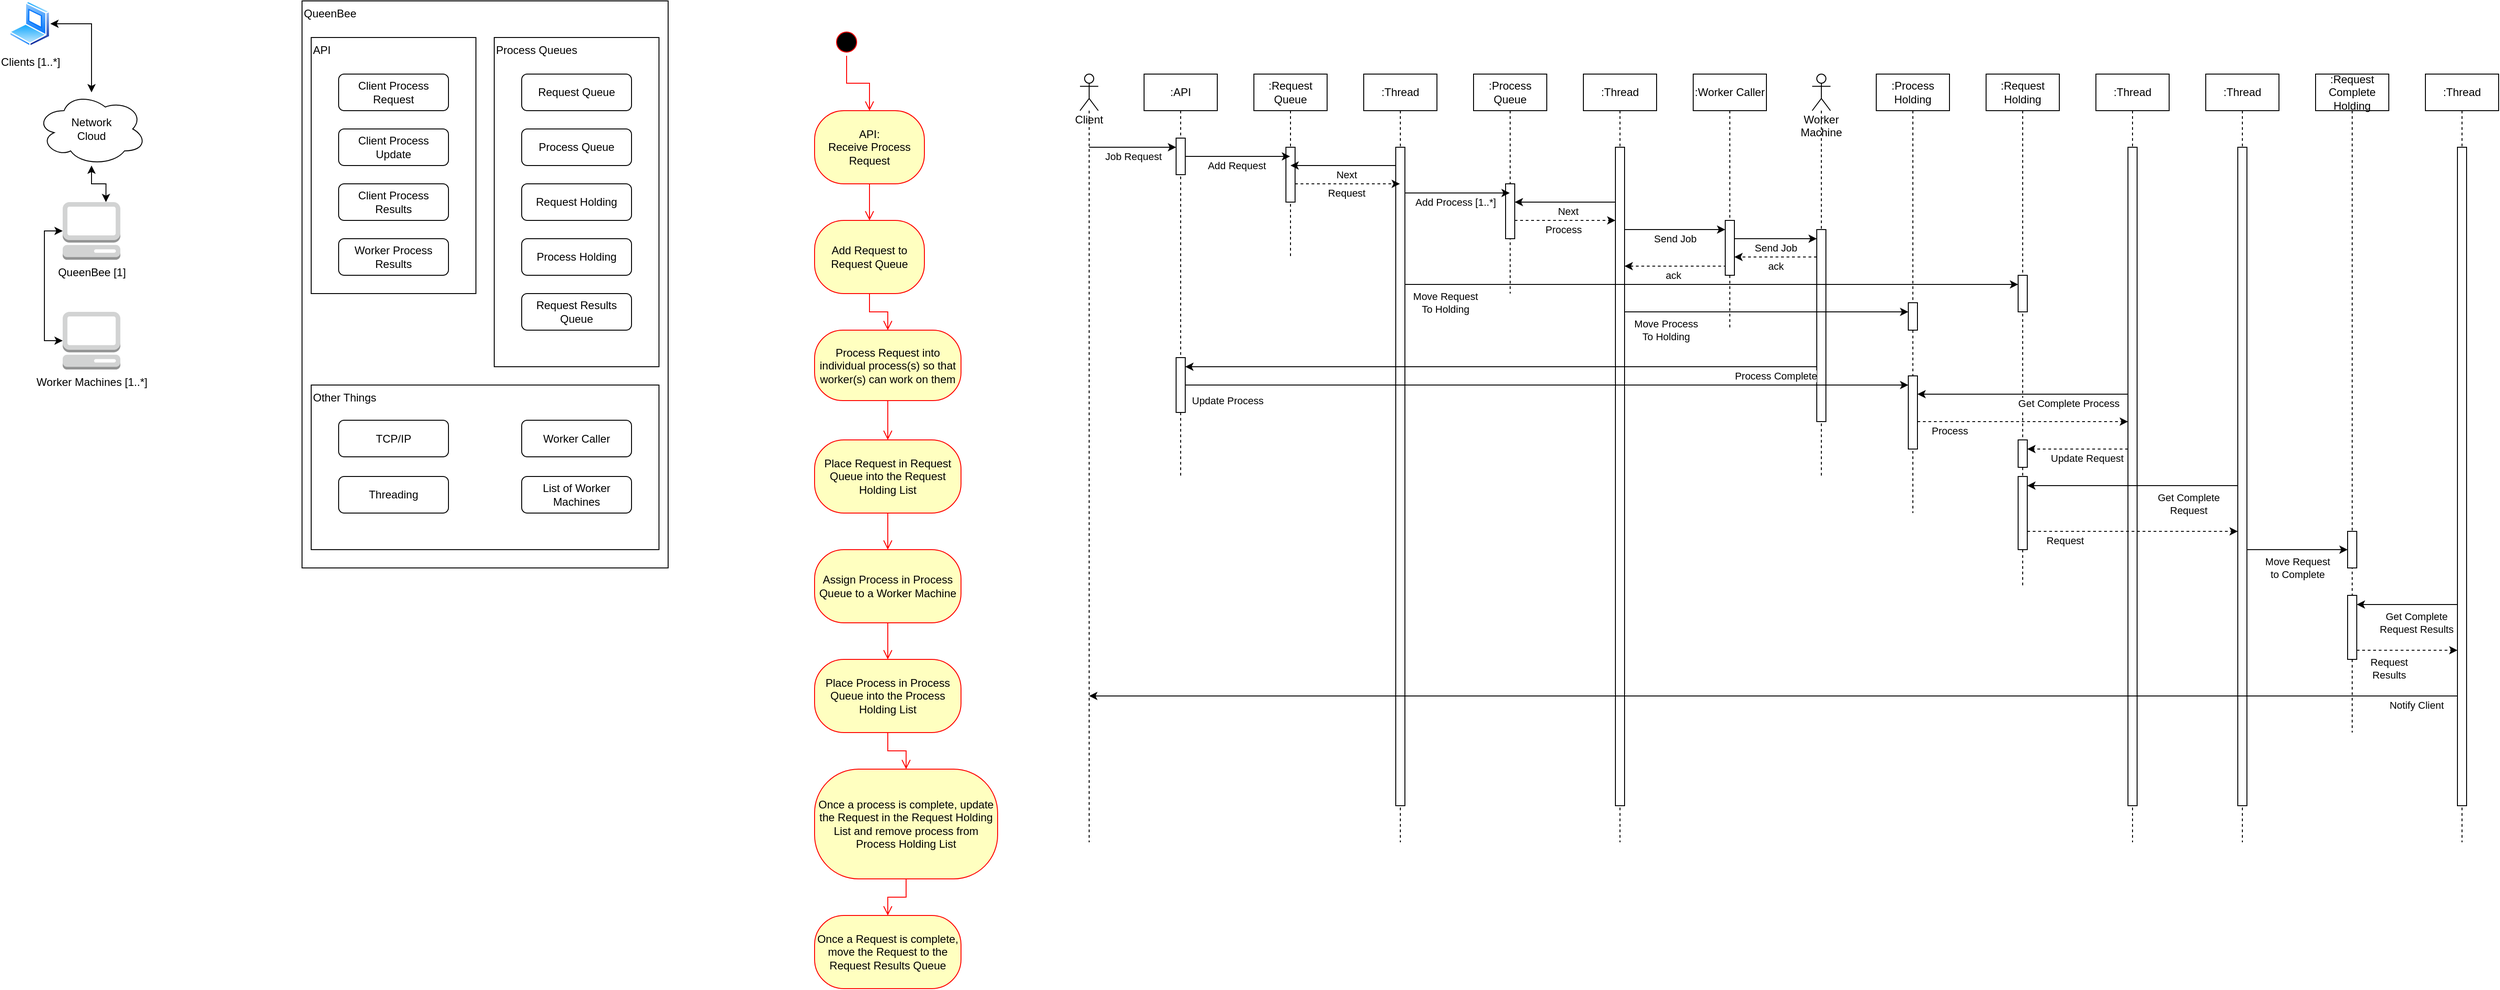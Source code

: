 <mxfile version="16.6.6" type="github">
  <diagram id="_3J4f98MG1BeLY5i7yz8" name="Page-1">
    <mxGraphModel dx="1422" dy="786" grid="1" gridSize="10" guides="1" tooltips="1" connect="1" arrows="1" fold="1" page="1" pageScale="1" pageWidth="850" pageHeight="1100" math="0" shadow="0">
      <root>
        <mxCell id="0" />
        <mxCell id="1" parent="0" />
        <mxCell id="YzzAQYbLmQMsQMHN12tz-1" value="Network&lt;br&gt;Cloud" style="ellipse;shape=cloud;whiteSpace=wrap;html=1;" vertex="1" parent="1">
          <mxGeometry x="70" y="140" width="120" height="80" as="geometry" />
        </mxCell>
        <mxCell id="YzzAQYbLmQMsQMHN12tz-4" style="edgeStyle=orthogonalEdgeStyle;rounded=0;orthogonalLoop=1;jettySize=auto;html=1;exitX=0;exitY=0.5;exitDx=0;exitDy=0;exitPerimeter=0;entryX=0;entryY=0.5;entryDx=0;entryDy=0;entryPerimeter=0;startArrow=classic;startFill=1;" edge="1" parent="1" source="YzzAQYbLmQMsQMHN12tz-2" target="YzzAQYbLmQMsQMHN12tz-3">
          <mxGeometry relative="1" as="geometry" />
        </mxCell>
        <mxCell id="YzzAQYbLmQMsQMHN12tz-2" value="Worker Machines [1..*]" style="outlineConnect=0;dashed=0;verticalLabelPosition=bottom;verticalAlign=top;align=center;html=1;shape=mxgraph.aws3.management_console;fillColor=#D2D3D3;gradientColor=none;" vertex="1" parent="1">
          <mxGeometry x="98.5" y="380" width="63" height="63" as="geometry" />
        </mxCell>
        <mxCell id="YzzAQYbLmQMsQMHN12tz-5" style="edgeStyle=orthogonalEdgeStyle;rounded=0;orthogonalLoop=1;jettySize=auto;html=1;exitX=0.75;exitY=0;exitDx=0;exitDy=0;exitPerimeter=0;startArrow=classic;startFill=1;" edge="1" parent="1" source="YzzAQYbLmQMsQMHN12tz-3" target="YzzAQYbLmQMsQMHN12tz-1">
          <mxGeometry relative="1" as="geometry" />
        </mxCell>
        <mxCell id="YzzAQYbLmQMsQMHN12tz-3" value="QueenBee [1]" style="outlineConnect=0;dashed=0;verticalLabelPosition=bottom;verticalAlign=top;align=center;html=1;shape=mxgraph.aws3.management_console;fillColor=#D2D3D3;gradientColor=none;" vertex="1" parent="1">
          <mxGeometry x="98.5" y="260" width="63" height="63" as="geometry" />
        </mxCell>
        <mxCell id="YzzAQYbLmQMsQMHN12tz-7" style="edgeStyle=orthogonalEdgeStyle;rounded=0;orthogonalLoop=1;jettySize=auto;html=1;exitX=1;exitY=0.5;exitDx=0;exitDy=0;startArrow=classic;startFill=1;" edge="1" parent="1" source="YzzAQYbLmQMsQMHN12tz-6" target="YzzAQYbLmQMsQMHN12tz-1">
          <mxGeometry relative="1" as="geometry" />
        </mxCell>
        <mxCell id="YzzAQYbLmQMsQMHN12tz-6" value="Clients [1..*]" style="aspect=fixed;perimeter=ellipsePerimeter;html=1;align=center;shadow=0;dashed=0;spacingTop=3;image;image=img/lib/active_directory/laptop_client.svg;" vertex="1" parent="1">
          <mxGeometry x="40" y="40" width="45" height="50" as="geometry" />
        </mxCell>
        <mxCell id="YzzAQYbLmQMsQMHN12tz-8" value="QueenBee" style="rounded=0;whiteSpace=wrap;html=1;align=left;verticalAlign=top;fillColor=none;" vertex="1" parent="1">
          <mxGeometry x="360" y="40" width="400" height="620" as="geometry" />
        </mxCell>
        <mxCell id="YzzAQYbLmQMsQMHN12tz-9" value="API" style="rounded=0;whiteSpace=wrap;html=1;align=left;verticalAlign=top;fillColor=none;" vertex="1" parent="1">
          <mxGeometry x="370" y="80" width="180" height="280" as="geometry" />
        </mxCell>
        <mxCell id="YzzAQYbLmQMsQMHN12tz-10" value="Client Process Request" style="rounded=1;whiteSpace=wrap;html=1;fillColor=none;" vertex="1" parent="1">
          <mxGeometry x="400" y="120" width="120" height="40" as="geometry" />
        </mxCell>
        <mxCell id="YzzAQYbLmQMsQMHN12tz-11" value="Client Process Update" style="rounded=1;whiteSpace=wrap;html=1;fillColor=none;" vertex="1" parent="1">
          <mxGeometry x="400" y="180" width="120" height="40" as="geometry" />
        </mxCell>
        <mxCell id="YzzAQYbLmQMsQMHN12tz-12" value="Client Process Results" style="rounded=1;whiteSpace=wrap;html=1;fillColor=none;" vertex="1" parent="1">
          <mxGeometry x="400" y="240" width="120" height="40" as="geometry" />
        </mxCell>
        <mxCell id="YzzAQYbLmQMsQMHN12tz-13" value="Other Things" style="rounded=0;whiteSpace=wrap;html=1;align=left;verticalAlign=top;fillColor=none;" vertex="1" parent="1">
          <mxGeometry x="370" y="460" width="380" height="180" as="geometry" />
        </mxCell>
        <mxCell id="YzzAQYbLmQMsQMHN12tz-14" value="Process Queues" style="rounded=0;whiteSpace=wrap;html=1;align=left;verticalAlign=top;fillColor=none;" vertex="1" parent="1">
          <mxGeometry x="570" y="80" width="180" height="360" as="geometry" />
        </mxCell>
        <mxCell id="YzzAQYbLmQMsQMHN12tz-15" value="Request Queue" style="rounded=1;whiteSpace=wrap;html=1;fillColor=none;" vertex="1" parent="1">
          <mxGeometry x="600" y="120" width="120" height="40" as="geometry" />
        </mxCell>
        <mxCell id="YzzAQYbLmQMsQMHN12tz-16" value="Process Queue" style="rounded=1;whiteSpace=wrap;html=1;fillColor=none;" vertex="1" parent="1">
          <mxGeometry x="600" y="180" width="120" height="40" as="geometry" />
        </mxCell>
        <mxCell id="YzzAQYbLmQMsQMHN12tz-17" value="Process Holding" style="rounded=1;whiteSpace=wrap;html=1;fillColor=none;" vertex="1" parent="1">
          <mxGeometry x="600" y="300" width="120" height="40" as="geometry" />
        </mxCell>
        <mxCell id="YzzAQYbLmQMsQMHN12tz-18" value="Request Results Queue" style="rounded=1;whiteSpace=wrap;html=1;fillColor=none;" vertex="1" parent="1">
          <mxGeometry x="600" y="360" width="120" height="40" as="geometry" />
        </mxCell>
        <mxCell id="YzzAQYbLmQMsQMHN12tz-19" value="Worker Process Results" style="rounded=1;whiteSpace=wrap;html=1;fillColor=none;" vertex="1" parent="1">
          <mxGeometry x="400" y="300" width="120" height="40" as="geometry" />
        </mxCell>
        <mxCell id="YzzAQYbLmQMsQMHN12tz-20" value="Request Holding" style="rounded=1;whiteSpace=wrap;html=1;fillColor=none;" vertex="1" parent="1">
          <mxGeometry x="600" y="240" width="120" height="40" as="geometry" />
        </mxCell>
        <mxCell id="YzzAQYbLmQMsQMHN12tz-21" value="" style="ellipse;html=1;shape=startState;fillColor=#000000;strokeColor=#ff0000;" vertex="1" parent="1">
          <mxGeometry x="940" y="70" width="30" height="30" as="geometry" />
        </mxCell>
        <mxCell id="YzzAQYbLmQMsQMHN12tz-22" value="" style="edgeStyle=orthogonalEdgeStyle;html=1;verticalAlign=bottom;endArrow=open;endSize=8;strokeColor=#ff0000;rounded=0;entryX=0.5;entryY=0;entryDx=0;entryDy=0;" edge="1" source="YzzAQYbLmQMsQMHN12tz-21" parent="1" target="YzzAQYbLmQMsQMHN12tz-23">
          <mxGeometry relative="1" as="geometry">
            <mxPoint x="955" y="160" as="targetPoint" />
          </mxGeometry>
        </mxCell>
        <mxCell id="YzzAQYbLmQMsQMHN12tz-23" value="API:&lt;br&gt;Receive Process Request" style="rounded=1;whiteSpace=wrap;html=1;arcSize=40;fontColor=#000000;fillColor=#ffffc0;strokeColor=#ff0000;" vertex="1" parent="1">
          <mxGeometry x="920" y="160" width="120" height="80" as="geometry" />
        </mxCell>
        <mxCell id="YzzAQYbLmQMsQMHN12tz-24" value="" style="edgeStyle=orthogonalEdgeStyle;html=1;verticalAlign=bottom;endArrow=open;endSize=8;strokeColor=#ff0000;rounded=0;entryX=0.5;entryY=0;entryDx=0;entryDy=0;" edge="1" source="YzzAQYbLmQMsQMHN12tz-23" parent="1" target="YzzAQYbLmQMsQMHN12tz-25">
          <mxGeometry relative="1" as="geometry">
            <mxPoint x="990" y="290" as="targetPoint" />
          </mxGeometry>
        </mxCell>
        <mxCell id="YzzAQYbLmQMsQMHN12tz-25" value="Add Request to Request Queue" style="rounded=1;whiteSpace=wrap;html=1;arcSize=40;fontColor=#000000;fillColor=#ffffc0;strokeColor=#ff0000;" vertex="1" parent="1">
          <mxGeometry x="920" y="280" width="120" height="80" as="geometry" />
        </mxCell>
        <mxCell id="YzzAQYbLmQMsQMHN12tz-26" value="" style="edgeStyle=orthogonalEdgeStyle;html=1;verticalAlign=bottom;endArrow=open;endSize=8;strokeColor=#ff0000;rounded=0;entryX=0.5;entryY=0;entryDx=0;entryDy=0;" edge="1" source="YzzAQYbLmQMsQMHN12tz-25" parent="1" target="YzzAQYbLmQMsQMHN12tz-27">
          <mxGeometry relative="1" as="geometry">
            <mxPoint x="1000" y="410" as="targetPoint" />
          </mxGeometry>
        </mxCell>
        <mxCell id="YzzAQYbLmQMsQMHN12tz-27" value="Process Request into individual process(s) so that worker(s) can work on them" style="rounded=1;whiteSpace=wrap;html=1;arcSize=40;fontColor=#000000;fillColor=#ffffc0;strokeColor=#ff0000;" vertex="1" parent="1">
          <mxGeometry x="920" y="400" width="160" height="77" as="geometry" />
        </mxCell>
        <mxCell id="YzzAQYbLmQMsQMHN12tz-28" value="" style="edgeStyle=orthogonalEdgeStyle;html=1;verticalAlign=bottom;endArrow=open;endSize=8;strokeColor=#ff0000;rounded=0;entryX=0.5;entryY=0;entryDx=0;entryDy=0;" edge="1" source="YzzAQYbLmQMsQMHN12tz-27" parent="1" target="YzzAQYbLmQMsQMHN12tz-29">
          <mxGeometry relative="1" as="geometry">
            <mxPoint x="1020" y="543" as="targetPoint" />
          </mxGeometry>
        </mxCell>
        <mxCell id="YzzAQYbLmQMsQMHN12tz-29" value="Place Request in Request Queue into the Request Holding List" style="rounded=1;whiteSpace=wrap;html=1;arcSize=40;fontColor=#000000;fillColor=#ffffc0;strokeColor=#ff0000;" vertex="1" parent="1">
          <mxGeometry x="920" y="520" width="160" height="80" as="geometry" />
        </mxCell>
        <mxCell id="YzzAQYbLmQMsQMHN12tz-30" value="" style="edgeStyle=orthogonalEdgeStyle;html=1;verticalAlign=bottom;endArrow=open;endSize=8;strokeColor=#ff0000;rounded=0;entryX=0.5;entryY=0;entryDx=0;entryDy=0;" edge="1" source="YzzAQYbLmQMsQMHN12tz-29" parent="1" target="YzzAQYbLmQMsQMHN12tz-31">
          <mxGeometry relative="1" as="geometry">
            <mxPoint x="1050" y="670" as="targetPoint" />
          </mxGeometry>
        </mxCell>
        <mxCell id="YzzAQYbLmQMsQMHN12tz-31" value="Assign Process in Process Queue to a Worker Machine&lt;span style=&quot;color: rgba(0 , 0 , 0 , 0) ; font-family: monospace ; font-size: 0px&quot;&gt;%3CmxGraphModel%3E%3Croot%3E%3CmxCell%20id%3D%220%22%2F%3E%3CmxCell%20id%3D%221%22%20parent%3D%220%22%2F%3E%3CmxCell%20id%3D%222%22%20value%3D%22Place%20Request%20in%20Request%20Queue%20into%20the%20Request%20Holding%20List%22%20style%3D%22rounded%3D1%3BwhiteSpace%3Dwrap%3Bhtml%3D1%3BarcSize%3D40%3BfontColor%3D%23000000%3BfillColor%3D%23ffffc0%3BstrokeColor%3D%23ff0000%3B%22%20vertex%3D%221%22%20parent%3D%221%22%3E%3CmxGeometry%20x%3D%22960%22%20y%3D%22560%22%20width%3D%22160%22%20height%3D%2280%22%20as%3D%22geometry%22%2F%3E%3C%2FmxCell%3E%3C%2Froot%3E%3C%2FmxGraphModel%3E&lt;/span&gt;" style="rounded=1;whiteSpace=wrap;html=1;arcSize=40;fontColor=#000000;fillColor=#ffffc0;strokeColor=#ff0000;" vertex="1" parent="1">
          <mxGeometry x="920" y="640" width="160" height="80" as="geometry" />
        </mxCell>
        <mxCell id="YzzAQYbLmQMsQMHN12tz-32" value="Place Process in Process Queue into the Process Holding List" style="rounded=1;whiteSpace=wrap;html=1;arcSize=40;fontColor=#000000;fillColor=#ffffc0;strokeColor=#ff0000;" vertex="1" parent="1">
          <mxGeometry x="920" y="760" width="160" height="80" as="geometry" />
        </mxCell>
        <mxCell id="YzzAQYbLmQMsQMHN12tz-33" value="" style="edgeStyle=orthogonalEdgeStyle;html=1;verticalAlign=bottom;endArrow=open;endSize=8;strokeColor=#ff0000;rounded=0;entryX=0.5;entryY=0;entryDx=0;entryDy=0;exitX=0.5;exitY=1;exitDx=0;exitDy=0;" edge="1" parent="1" source="YzzAQYbLmQMsQMHN12tz-31" target="YzzAQYbLmQMsQMHN12tz-32">
          <mxGeometry relative="1" as="geometry">
            <mxPoint x="1060" y="680" as="targetPoint" />
            <mxPoint x="1010" y="610" as="sourcePoint" />
          </mxGeometry>
        </mxCell>
        <mxCell id="YzzAQYbLmQMsQMHN12tz-34" value="Once a process is complete, update the Request in the Request Holding List and remove process from Process Holding List" style="rounded=1;whiteSpace=wrap;html=1;arcSize=40;fontColor=#000000;fillColor=#ffffc0;strokeColor=#ff0000;" vertex="1" parent="1">
          <mxGeometry x="920" y="880" width="200" height="120" as="geometry" />
        </mxCell>
        <mxCell id="YzzAQYbLmQMsQMHN12tz-35" value="Once a Request is complete, move the Request to the Request Results Queue" style="rounded=1;whiteSpace=wrap;html=1;arcSize=40;fontColor=#000000;fillColor=#ffffc0;strokeColor=#ff0000;" vertex="1" parent="1">
          <mxGeometry x="920" y="1040" width="160" height="80" as="geometry" />
        </mxCell>
        <mxCell id="YzzAQYbLmQMsQMHN12tz-36" value="" style="edgeStyle=orthogonalEdgeStyle;html=1;verticalAlign=bottom;endArrow=open;endSize=8;strokeColor=#ff0000;rounded=0;entryX=0.5;entryY=0;entryDx=0;entryDy=0;exitX=0.5;exitY=1;exitDx=0;exitDy=0;" edge="1" parent="1" source="YzzAQYbLmQMsQMHN12tz-32" target="YzzAQYbLmQMsQMHN12tz-34">
          <mxGeometry relative="1" as="geometry">
            <mxPoint x="1010" y="770" as="targetPoint" />
            <mxPoint x="1010" y="730" as="sourcePoint" />
          </mxGeometry>
        </mxCell>
        <mxCell id="YzzAQYbLmQMsQMHN12tz-37" value="" style="edgeStyle=orthogonalEdgeStyle;html=1;verticalAlign=bottom;endArrow=open;endSize=8;strokeColor=#ff0000;rounded=0;entryX=0.5;entryY=0;entryDx=0;entryDy=0;exitX=0.5;exitY=1;exitDx=0;exitDy=0;" edge="1" parent="1" source="YzzAQYbLmQMsQMHN12tz-34" target="YzzAQYbLmQMsQMHN12tz-35">
          <mxGeometry relative="1" as="geometry">
            <mxPoint x="1020" y="780" as="targetPoint" />
            <mxPoint x="1020" y="740" as="sourcePoint" />
          </mxGeometry>
        </mxCell>
        <mxCell id="YzzAQYbLmQMsQMHN12tz-38" value=":API" style="shape=umlLifeline;perimeter=lifelinePerimeter;whiteSpace=wrap;html=1;container=1;collapsible=0;recursiveResize=0;outlineConnect=0;fillColor=none;" vertex="1" parent="1">
          <mxGeometry x="1280" y="120" width="80" height="440" as="geometry" />
        </mxCell>
        <mxCell id="YzzAQYbLmQMsQMHN12tz-39" value="" style="html=1;points=[];perimeter=orthogonalPerimeter;fillColor=default;" vertex="1" parent="YzzAQYbLmQMsQMHN12tz-38">
          <mxGeometry x="35" y="70" width="10" height="40" as="geometry" />
        </mxCell>
        <mxCell id="YzzAQYbLmQMsQMHN12tz-86" value="" style="html=1;points=[];perimeter=orthogonalPerimeter;fillColor=default;" vertex="1" parent="YzzAQYbLmQMsQMHN12tz-38">
          <mxGeometry x="35" y="310" width="10" height="60" as="geometry" />
        </mxCell>
        <mxCell id="YzzAQYbLmQMsQMHN12tz-42" value=":Request Queue" style="shape=umlLifeline;perimeter=lifelinePerimeter;whiteSpace=wrap;html=1;container=1;collapsible=0;recursiveResize=0;outlineConnect=0;fillColor=default;" vertex="1" parent="1">
          <mxGeometry x="1400" y="120" width="80" height="200" as="geometry" />
        </mxCell>
        <mxCell id="YzzAQYbLmQMsQMHN12tz-43" value="" style="html=1;points=[];perimeter=orthogonalPerimeter;fillColor=default;" vertex="1" parent="YzzAQYbLmQMsQMHN12tz-42">
          <mxGeometry x="35" y="80" width="10" height="60" as="geometry" />
        </mxCell>
        <mxCell id="YzzAQYbLmQMsQMHN12tz-44" style="edgeStyle=orthogonalEdgeStyle;rounded=0;orthogonalLoop=1;jettySize=auto;html=1;startArrow=none;startFill=0;" edge="1" parent="1" source="YzzAQYbLmQMsQMHN12tz-39" target="YzzAQYbLmQMsQMHN12tz-42">
          <mxGeometry relative="1" as="geometry">
            <Array as="points">
              <mxPoint x="1380" y="210" />
              <mxPoint x="1380" y="210" />
            </Array>
          </mxGeometry>
        </mxCell>
        <mxCell id="YzzAQYbLmQMsQMHN12tz-45" value="Add Request" style="edgeLabel;html=1;align=center;verticalAlign=middle;resizable=0;points=[];" vertex="1" connectable="0" parent="YzzAQYbLmQMsQMHN12tz-44">
          <mxGeometry x="-0.153" y="-2" relative="1" as="geometry">
            <mxPoint x="7" y="8" as="offset" />
          </mxGeometry>
        </mxCell>
        <mxCell id="YzzAQYbLmQMsQMHN12tz-46" value=":Thread" style="shape=umlLifeline;perimeter=lifelinePerimeter;whiteSpace=wrap;html=1;container=1;collapsible=0;recursiveResize=0;outlineConnect=0;fillColor=default;" vertex="1" parent="1">
          <mxGeometry x="1520" y="120" width="80" height="840" as="geometry" />
        </mxCell>
        <mxCell id="YzzAQYbLmQMsQMHN12tz-47" value="" style="html=1;points=[];perimeter=orthogonalPerimeter;fillColor=default;" vertex="1" parent="YzzAQYbLmQMsQMHN12tz-46">
          <mxGeometry x="35" y="80" width="10" height="720" as="geometry" />
        </mxCell>
        <mxCell id="YzzAQYbLmQMsQMHN12tz-48" style="edgeStyle=orthogonalEdgeStyle;rounded=0;orthogonalLoop=1;jettySize=auto;html=1;startArrow=none;startFill=0;" edge="1" parent="1" source="YzzAQYbLmQMsQMHN12tz-47" target="YzzAQYbLmQMsQMHN12tz-42">
          <mxGeometry relative="1" as="geometry">
            <Array as="points">
              <mxPoint x="1500" y="220" />
              <mxPoint x="1500" y="220" />
            </Array>
          </mxGeometry>
        </mxCell>
        <mxCell id="YzzAQYbLmQMsQMHN12tz-49" value="Next" style="edgeLabel;html=1;align=center;verticalAlign=middle;resizable=0;points=[];" vertex="1" connectable="0" parent="YzzAQYbLmQMsQMHN12tz-48">
          <mxGeometry x="-0.136" y="1" relative="1" as="geometry">
            <mxPoint x="-5" y="9" as="offset" />
          </mxGeometry>
        </mxCell>
        <mxCell id="YzzAQYbLmQMsQMHN12tz-50" style="edgeStyle=orthogonalEdgeStyle;rounded=0;orthogonalLoop=1;jettySize=auto;html=1;startArrow=none;startFill=0;dashed=1;" edge="1" parent="1" source="YzzAQYbLmQMsQMHN12tz-43" target="YzzAQYbLmQMsQMHN12tz-46">
          <mxGeometry relative="1" as="geometry">
            <Array as="points">
              <mxPoint x="1500" y="240" />
              <mxPoint x="1500" y="240" />
            </Array>
          </mxGeometry>
        </mxCell>
        <mxCell id="YzzAQYbLmQMsQMHN12tz-51" value="Request" style="edgeLabel;html=1;align=center;verticalAlign=middle;resizable=0;points=[];" vertex="1" connectable="0" parent="YzzAQYbLmQMsQMHN12tz-50">
          <mxGeometry x="0.196" y="-2" relative="1" as="geometry">
            <mxPoint x="-13" y="8" as="offset" />
          </mxGeometry>
        </mxCell>
        <mxCell id="YzzAQYbLmQMsQMHN12tz-52" value=":Process Queue" style="shape=umlLifeline;perimeter=lifelinePerimeter;whiteSpace=wrap;html=1;container=1;collapsible=0;recursiveResize=0;outlineConnect=0;fillColor=default;" vertex="1" parent="1">
          <mxGeometry x="1640" y="120" width="80" height="240" as="geometry" />
        </mxCell>
        <mxCell id="YzzAQYbLmQMsQMHN12tz-53" value="" style="html=1;points=[];perimeter=orthogonalPerimeter;fillColor=default;" vertex="1" parent="YzzAQYbLmQMsQMHN12tz-52">
          <mxGeometry x="35" y="120" width="10" height="60" as="geometry" />
        </mxCell>
        <mxCell id="YzzAQYbLmQMsQMHN12tz-54" style="edgeStyle=orthogonalEdgeStyle;rounded=0;orthogonalLoop=1;jettySize=auto;html=1;startArrow=none;startFill=0;" edge="1" parent="1" source="YzzAQYbLmQMsQMHN12tz-47" target="YzzAQYbLmQMsQMHN12tz-52">
          <mxGeometry relative="1" as="geometry">
            <Array as="points">
              <mxPoint x="1620" y="250" />
              <mxPoint x="1620" y="250" />
            </Array>
          </mxGeometry>
        </mxCell>
        <mxCell id="YzzAQYbLmQMsQMHN12tz-55" value="Add Process [1..*]" style="edgeLabel;html=1;align=center;verticalAlign=middle;resizable=0;points=[];" vertex="1" connectable="0" parent="YzzAQYbLmQMsQMHN12tz-54">
          <mxGeometry x="0.112" y="1" relative="1" as="geometry">
            <mxPoint x="-9" y="11" as="offset" />
          </mxGeometry>
        </mxCell>
        <mxCell id="YzzAQYbLmQMsQMHN12tz-56" value=":Thread" style="shape=umlLifeline;perimeter=lifelinePerimeter;whiteSpace=wrap;html=1;container=1;collapsible=0;recursiveResize=0;outlineConnect=0;fillColor=default;" vertex="1" parent="1">
          <mxGeometry x="1760" y="120" width="80" height="840" as="geometry" />
        </mxCell>
        <mxCell id="YzzAQYbLmQMsQMHN12tz-57" value="" style="html=1;points=[];perimeter=orthogonalPerimeter;fillColor=default;" vertex="1" parent="YzzAQYbLmQMsQMHN12tz-56">
          <mxGeometry x="35" y="80" width="10" height="720" as="geometry" />
        </mxCell>
        <mxCell id="YzzAQYbLmQMsQMHN12tz-58" style="edgeStyle=orthogonalEdgeStyle;rounded=0;orthogonalLoop=1;jettySize=auto;html=1;startArrow=none;startFill=0;" edge="1" parent="1" source="YzzAQYbLmQMsQMHN12tz-57" target="YzzAQYbLmQMsQMHN12tz-53">
          <mxGeometry relative="1" as="geometry">
            <mxPoint x="1754.98" y="239.52" as="sourcePoint" />
            <mxPoint x="1640.004" y="239.52" as="targetPoint" />
            <Array as="points">
              <mxPoint x="1740" y="260" />
              <mxPoint x="1740" y="260" />
            </Array>
          </mxGeometry>
        </mxCell>
        <mxCell id="YzzAQYbLmQMsQMHN12tz-59" value="Next" style="edgeLabel;html=1;align=center;verticalAlign=middle;resizable=0;points=[];" vertex="1" connectable="0" parent="YzzAQYbLmQMsQMHN12tz-58">
          <mxGeometry x="-0.136" y="1" relative="1" as="geometry">
            <mxPoint x="-5" y="9" as="offset" />
          </mxGeometry>
        </mxCell>
        <mxCell id="YzzAQYbLmQMsQMHN12tz-60" style="edgeStyle=orthogonalEdgeStyle;rounded=0;orthogonalLoop=1;jettySize=auto;html=1;startArrow=none;startFill=0;dashed=1;" edge="1" parent="1" source="YzzAQYbLmQMsQMHN12tz-53" target="YzzAQYbLmQMsQMHN12tz-57">
          <mxGeometry relative="1" as="geometry">
            <mxPoint x="1455" y="250" as="sourcePoint" />
            <mxPoint x="1569.5" y="250" as="targetPoint" />
            <Array as="points">
              <mxPoint x="1710" y="280" />
              <mxPoint x="1710" y="280" />
            </Array>
          </mxGeometry>
        </mxCell>
        <mxCell id="YzzAQYbLmQMsQMHN12tz-61" value="Process" style="edgeLabel;html=1;align=center;verticalAlign=middle;resizable=0;points=[];" vertex="1" connectable="0" parent="YzzAQYbLmQMsQMHN12tz-60">
          <mxGeometry x="0.196" y="-2" relative="1" as="geometry">
            <mxPoint x="-13" y="8" as="offset" />
          </mxGeometry>
        </mxCell>
        <mxCell id="YzzAQYbLmQMsQMHN12tz-62" value=":Worker Caller" style="shape=umlLifeline;perimeter=lifelinePerimeter;whiteSpace=wrap;html=1;container=1;collapsible=0;recursiveResize=0;outlineConnect=0;fillColor=default;" vertex="1" parent="1">
          <mxGeometry x="1880" y="120" width="80" height="280" as="geometry" />
        </mxCell>
        <mxCell id="YzzAQYbLmQMsQMHN12tz-63" value="" style="html=1;points=[];perimeter=orthogonalPerimeter;fillColor=default;" vertex="1" parent="YzzAQYbLmQMsQMHN12tz-62">
          <mxGeometry x="35" y="160" width="10" height="60" as="geometry" />
        </mxCell>
        <mxCell id="YzzAQYbLmQMsQMHN12tz-64" style="edgeStyle=orthogonalEdgeStyle;rounded=0;orthogonalLoop=1;jettySize=auto;html=1;startArrow=none;startFill=0;" edge="1" parent="1" source="YzzAQYbLmQMsQMHN12tz-57" target="YzzAQYbLmQMsQMHN12tz-63">
          <mxGeometry relative="1" as="geometry">
            <Array as="points">
              <mxPoint x="1830" y="290" />
              <mxPoint x="1830" y="290" />
            </Array>
          </mxGeometry>
        </mxCell>
        <mxCell id="YzzAQYbLmQMsQMHN12tz-65" value="Send Job" style="edgeLabel;html=1;align=center;verticalAlign=middle;resizable=0;points=[];" vertex="1" connectable="0" parent="YzzAQYbLmQMsQMHN12tz-64">
          <mxGeometry x="0.167" relative="1" as="geometry">
            <mxPoint x="-9" y="10" as="offset" />
          </mxGeometry>
        </mxCell>
        <mxCell id="YzzAQYbLmQMsQMHN12tz-66" value=":Process Holding" style="shape=umlLifeline;perimeter=lifelinePerimeter;whiteSpace=wrap;html=1;container=1;collapsible=0;recursiveResize=0;outlineConnect=0;fillColor=default;" vertex="1" parent="1">
          <mxGeometry x="2080" y="120" width="80" height="480" as="geometry" />
        </mxCell>
        <mxCell id="YzzAQYbLmQMsQMHN12tz-71" value="" style="html=1;points=[];perimeter=orthogonalPerimeter;fillColor=default;" vertex="1" parent="YzzAQYbLmQMsQMHN12tz-66">
          <mxGeometry x="35" y="250" width="10" height="30" as="geometry" />
        </mxCell>
        <mxCell id="YzzAQYbLmQMsQMHN12tz-89" value="" style="html=1;points=[];perimeter=orthogonalPerimeter;fillColor=default;" vertex="1" parent="YzzAQYbLmQMsQMHN12tz-66">
          <mxGeometry x="35" y="330" width="10" height="80" as="geometry" />
        </mxCell>
        <mxCell id="YzzAQYbLmQMsQMHN12tz-67" value=":Request Holding" style="shape=umlLifeline;perimeter=lifelinePerimeter;whiteSpace=wrap;html=1;container=1;collapsible=0;recursiveResize=0;outlineConnect=0;fillColor=default;" vertex="1" parent="1">
          <mxGeometry x="2200" y="120" width="80" height="560" as="geometry" />
        </mxCell>
        <mxCell id="YzzAQYbLmQMsQMHN12tz-72" value="" style="html=1;points=[];perimeter=orthogonalPerimeter;fillColor=default;" vertex="1" parent="YzzAQYbLmQMsQMHN12tz-67">
          <mxGeometry x="35" y="220" width="10" height="40" as="geometry" />
        </mxCell>
        <mxCell id="YzzAQYbLmQMsQMHN12tz-99" value="" style="html=1;points=[];perimeter=orthogonalPerimeter;fillColor=default;" vertex="1" parent="YzzAQYbLmQMsQMHN12tz-67">
          <mxGeometry x="35" y="400" width="10" height="30" as="geometry" />
        </mxCell>
        <mxCell id="YzzAQYbLmQMsQMHN12tz-104" value="" style="html=1;points=[];perimeter=orthogonalPerimeter;fillColor=default;" vertex="1" parent="YzzAQYbLmQMsQMHN12tz-67">
          <mxGeometry x="35" y="440" width="10" height="80" as="geometry" />
        </mxCell>
        <mxCell id="YzzAQYbLmQMsQMHN12tz-68" style="edgeStyle=orthogonalEdgeStyle;rounded=0;orthogonalLoop=1;jettySize=auto;html=1;startArrow=classic;startFill=1;dashed=1;endArrow=none;endFill=0;" edge="1" parent="1" source="YzzAQYbLmQMsQMHN12tz-57" target="YzzAQYbLmQMsQMHN12tz-63">
          <mxGeometry relative="1" as="geometry">
            <mxPoint x="1810" y="379.719" as="sourcePoint" />
            <mxPoint x="1920" y="379.719" as="targetPoint" />
            <Array as="points">
              <mxPoint x="1860" y="330" />
              <mxPoint x="1860" y="330" />
            </Array>
          </mxGeometry>
        </mxCell>
        <mxCell id="YzzAQYbLmQMsQMHN12tz-69" value="ack" style="edgeLabel;html=1;align=center;verticalAlign=middle;resizable=0;points=[];" vertex="1" connectable="0" parent="YzzAQYbLmQMsQMHN12tz-68">
          <mxGeometry x="0.196" y="-2" relative="1" as="geometry">
            <mxPoint x="-13" y="8" as="offset" />
          </mxGeometry>
        </mxCell>
        <mxCell id="YzzAQYbLmQMsQMHN12tz-78" style="edgeStyle=orthogonalEdgeStyle;rounded=0;orthogonalLoop=1;jettySize=auto;html=1;startArrow=none;startFill=0;endArrow=classic;endFill=1;" edge="1" parent="1" source="YzzAQYbLmQMsQMHN12tz-77" target="YzzAQYbLmQMsQMHN12tz-39">
          <mxGeometry relative="1" as="geometry">
            <Array as="points">
              <mxPoint x="1250" y="200" />
              <mxPoint x="1250" y="200" />
            </Array>
          </mxGeometry>
        </mxCell>
        <mxCell id="YzzAQYbLmQMsQMHN12tz-79" value="Job Request" style="edgeLabel;html=1;align=center;verticalAlign=middle;resizable=0;points=[];" vertex="1" connectable="0" parent="YzzAQYbLmQMsQMHN12tz-78">
          <mxGeometry x="0.095" y="-2" relative="1" as="geometry">
            <mxPoint x="-4" y="8" as="offset" />
          </mxGeometry>
        </mxCell>
        <mxCell id="YzzAQYbLmQMsQMHN12tz-77" value="Client" style="shape=umlLifeline;participant=umlActor;perimeter=lifelinePerimeter;whiteSpace=wrap;html=1;container=1;collapsible=0;recursiveResize=0;verticalAlign=top;spacingTop=36;outlineConnect=0;fillColor=default;" vertex="1" parent="1">
          <mxGeometry x="1210" y="120" width="20" height="840" as="geometry" />
        </mxCell>
        <mxCell id="YzzAQYbLmQMsQMHN12tz-80" value="Worker Machine" style="shape=umlLifeline;participant=umlActor;perimeter=lifelinePerimeter;whiteSpace=wrap;html=1;container=1;collapsible=0;recursiveResize=0;verticalAlign=top;spacingTop=36;outlineConnect=0;fillColor=default;size=40;" vertex="1" parent="1">
          <mxGeometry x="2010" y="120" width="20" height="440" as="geometry" />
        </mxCell>
        <mxCell id="YzzAQYbLmQMsQMHN12tz-81" value="" style="html=1;points=[];perimeter=orthogonalPerimeter;fillColor=default;" vertex="1" parent="YzzAQYbLmQMsQMHN12tz-80">
          <mxGeometry x="5" y="170" width="10" height="210" as="geometry" />
        </mxCell>
        <mxCell id="YzzAQYbLmQMsQMHN12tz-82" style="edgeStyle=orthogonalEdgeStyle;rounded=0;orthogonalLoop=1;jettySize=auto;html=1;startArrow=none;startFill=0;endArrow=classic;endFill=1;" edge="1" parent="1" source="YzzAQYbLmQMsQMHN12tz-63" target="YzzAQYbLmQMsQMHN12tz-81">
          <mxGeometry relative="1" as="geometry">
            <Array as="points">
              <mxPoint x="1950" y="300" />
              <mxPoint x="1950" y="300" />
            </Array>
          </mxGeometry>
        </mxCell>
        <mxCell id="YzzAQYbLmQMsQMHN12tz-85" value="Send Job" style="edgeLabel;html=1;align=center;verticalAlign=middle;resizable=0;points=[];" vertex="1" connectable="0" parent="YzzAQYbLmQMsQMHN12tz-82">
          <mxGeometry x="0.213" relative="1" as="geometry">
            <mxPoint x="-10" y="10" as="offset" />
          </mxGeometry>
        </mxCell>
        <mxCell id="YzzAQYbLmQMsQMHN12tz-83" style="edgeStyle=orthogonalEdgeStyle;rounded=0;orthogonalLoop=1;jettySize=auto;html=1;startArrow=none;startFill=0;endArrow=classic;endFill=1;dashed=1;" edge="1" parent="1" source="YzzAQYbLmQMsQMHN12tz-81" target="YzzAQYbLmQMsQMHN12tz-63">
          <mxGeometry relative="1" as="geometry">
            <Array as="points">
              <mxPoint x="1970" y="320" />
              <mxPoint x="1970" y="320" />
            </Array>
          </mxGeometry>
        </mxCell>
        <mxCell id="YzzAQYbLmQMsQMHN12tz-84" value="ack" style="edgeLabel;html=1;align=center;verticalAlign=middle;resizable=0;points=[];" vertex="1" connectable="0" parent="YzzAQYbLmQMsQMHN12tz-83">
          <mxGeometry x="-0.149" y="1" relative="1" as="geometry">
            <mxPoint x="-7" y="9" as="offset" />
          </mxGeometry>
        </mxCell>
        <mxCell id="YzzAQYbLmQMsQMHN12tz-75" style="edgeStyle=orthogonalEdgeStyle;rounded=0;orthogonalLoop=1;jettySize=auto;html=1;startArrow=none;startFill=0;endArrow=classic;endFill=1;" edge="1" parent="1" source="YzzAQYbLmQMsQMHN12tz-57" target="YzzAQYbLmQMsQMHN12tz-71">
          <mxGeometry relative="1" as="geometry">
            <Array as="points">
              <mxPoint x="1920" y="380" />
              <mxPoint x="1920" y="380" />
            </Array>
          </mxGeometry>
        </mxCell>
        <mxCell id="YzzAQYbLmQMsQMHN12tz-76" value="Move Process&lt;br&gt;To Holding" style="edgeLabel;html=1;align=center;verticalAlign=middle;resizable=0;points=[];" vertex="1" connectable="0" parent="YzzAQYbLmQMsQMHN12tz-75">
          <mxGeometry x="-0.356" y="-1" relative="1" as="geometry">
            <mxPoint x="-55" y="19" as="offset" />
          </mxGeometry>
        </mxCell>
        <mxCell id="YzzAQYbLmQMsQMHN12tz-73" style="edgeStyle=orthogonalEdgeStyle;rounded=0;orthogonalLoop=1;jettySize=auto;html=1;startArrow=none;startFill=0;endArrow=classic;endFill=1;" edge="1" parent="1" source="YzzAQYbLmQMsQMHN12tz-47" target="YzzAQYbLmQMsQMHN12tz-72">
          <mxGeometry relative="1" as="geometry">
            <Array as="points">
              <mxPoint x="1860" y="350" />
              <mxPoint x="1860" y="350" />
            </Array>
          </mxGeometry>
        </mxCell>
        <mxCell id="YzzAQYbLmQMsQMHN12tz-74" value="Move Request&lt;br&gt;To Holding" style="edgeLabel;html=1;align=center;verticalAlign=middle;resizable=0;points=[];" vertex="1" connectable="0" parent="YzzAQYbLmQMsQMHN12tz-73">
          <mxGeometry x="-0.116" relative="1" as="geometry">
            <mxPoint x="-252" y="20" as="offset" />
          </mxGeometry>
        </mxCell>
        <mxCell id="YzzAQYbLmQMsQMHN12tz-87" style="edgeStyle=orthogonalEdgeStyle;rounded=0;orthogonalLoop=1;jettySize=auto;html=1;startArrow=none;startFill=0;endArrow=classic;endFill=1;" edge="1" parent="1" source="YzzAQYbLmQMsQMHN12tz-81" target="YzzAQYbLmQMsQMHN12tz-86">
          <mxGeometry relative="1" as="geometry">
            <Array as="points">
              <mxPoint x="1850" y="440" />
              <mxPoint x="1850" y="440" />
            </Array>
          </mxGeometry>
        </mxCell>
        <mxCell id="YzzAQYbLmQMsQMHN12tz-88" value="Process Complete" style="edgeLabel;html=1;align=center;verticalAlign=middle;resizable=0;points=[];" vertex="1" connectable="0" parent="YzzAQYbLmQMsQMHN12tz-87">
          <mxGeometry x="-0.846" relative="1" as="geometry">
            <mxPoint x="8" y="10" as="offset" />
          </mxGeometry>
        </mxCell>
        <mxCell id="YzzAQYbLmQMsQMHN12tz-90" style="edgeStyle=orthogonalEdgeStyle;rounded=0;orthogonalLoop=1;jettySize=auto;html=1;startArrow=none;startFill=0;endArrow=classic;endFill=1;" edge="1" parent="1" source="YzzAQYbLmQMsQMHN12tz-86" target="YzzAQYbLmQMsQMHN12tz-89">
          <mxGeometry relative="1" as="geometry">
            <Array as="points">
              <mxPoint x="1320" y="490" />
            </Array>
          </mxGeometry>
        </mxCell>
        <mxCell id="YzzAQYbLmQMsQMHN12tz-91" value="Update Process" style="edgeLabel;html=1;align=center;verticalAlign=middle;resizable=0;points=[];" vertex="1" connectable="0" parent="YzzAQYbLmQMsQMHN12tz-90">
          <mxGeometry x="-0.898" y="-1" relative="1" as="geometry">
            <mxPoint x="5" y="16" as="offset" />
          </mxGeometry>
        </mxCell>
        <mxCell id="YzzAQYbLmQMsQMHN12tz-92" value=":Thread" style="shape=umlLifeline;perimeter=lifelinePerimeter;whiteSpace=wrap;html=1;container=1;collapsible=0;recursiveResize=0;outlineConnect=0;fillColor=default;" vertex="1" parent="1">
          <mxGeometry x="2320" y="120" width="80" height="840" as="geometry" />
        </mxCell>
        <mxCell id="YzzAQYbLmQMsQMHN12tz-93" value="" style="html=1;points=[];perimeter=orthogonalPerimeter;fillColor=default;" vertex="1" parent="YzzAQYbLmQMsQMHN12tz-92">
          <mxGeometry x="35" y="80" width="10" height="720" as="geometry" />
        </mxCell>
        <mxCell id="YzzAQYbLmQMsQMHN12tz-94" style="edgeStyle=orthogonalEdgeStyle;rounded=0;orthogonalLoop=1;jettySize=auto;html=1;startArrow=none;startFill=0;endArrow=classic;endFill=1;" edge="1" parent="1" source="YzzAQYbLmQMsQMHN12tz-93" target="YzzAQYbLmQMsQMHN12tz-89">
          <mxGeometry relative="1" as="geometry">
            <Array as="points">
              <mxPoint x="2290" y="470" />
              <mxPoint x="2290" y="470" />
            </Array>
          </mxGeometry>
        </mxCell>
        <mxCell id="YzzAQYbLmQMsQMHN12tz-95" value="Get Complete Process" style="edgeLabel;html=1;align=center;verticalAlign=middle;resizable=0;points=[];" vertex="1" connectable="0" parent="YzzAQYbLmQMsQMHN12tz-94">
          <mxGeometry x="-0.663" relative="1" as="geometry">
            <mxPoint x="-26" y="10" as="offset" />
          </mxGeometry>
        </mxCell>
        <mxCell id="YzzAQYbLmQMsQMHN12tz-96" style="edgeStyle=orthogonalEdgeStyle;rounded=0;orthogonalLoop=1;jettySize=auto;html=1;startArrow=none;startFill=0;endArrow=classic;endFill=1;dashed=1;" edge="1" parent="1" source="YzzAQYbLmQMsQMHN12tz-89" target="YzzAQYbLmQMsQMHN12tz-93">
          <mxGeometry relative="1" as="geometry">
            <Array as="points">
              <mxPoint x="2240" y="500" />
              <mxPoint x="2240" y="500" />
            </Array>
          </mxGeometry>
        </mxCell>
        <mxCell id="YzzAQYbLmQMsQMHN12tz-97" value="Process" style="edgeLabel;html=1;align=center;verticalAlign=middle;resizable=0;points=[];" vertex="1" connectable="0" parent="YzzAQYbLmQMsQMHN12tz-96">
          <mxGeometry x="-0.285" relative="1" as="geometry">
            <mxPoint x="-47" y="10" as="offset" />
          </mxGeometry>
        </mxCell>
        <mxCell id="YzzAQYbLmQMsQMHN12tz-100" style="edgeStyle=orthogonalEdgeStyle;rounded=0;orthogonalLoop=1;jettySize=auto;html=1;dashed=1;startArrow=none;startFill=0;endArrow=classic;endFill=1;" edge="1" parent="1" source="YzzAQYbLmQMsQMHN12tz-93" target="YzzAQYbLmQMsQMHN12tz-99">
          <mxGeometry relative="1" as="geometry">
            <Array as="points">
              <mxPoint x="2270" y="530" />
              <mxPoint x="2270" y="530" />
            </Array>
          </mxGeometry>
        </mxCell>
        <mxCell id="YzzAQYbLmQMsQMHN12tz-101" value="Update Request" style="edgeLabel;html=1;align=center;verticalAlign=middle;resizable=0;points=[];" vertex="1" connectable="0" parent="YzzAQYbLmQMsQMHN12tz-100">
          <mxGeometry x="-0.308" relative="1" as="geometry">
            <mxPoint x="-7" y="10" as="offset" />
          </mxGeometry>
        </mxCell>
        <mxCell id="YzzAQYbLmQMsQMHN12tz-102" value=":Thread" style="shape=umlLifeline;perimeter=lifelinePerimeter;whiteSpace=wrap;html=1;container=1;collapsible=0;recursiveResize=0;outlineConnect=0;fillColor=default;" vertex="1" parent="1">
          <mxGeometry x="2440" y="120" width="80" height="840" as="geometry" />
        </mxCell>
        <mxCell id="YzzAQYbLmQMsQMHN12tz-103" value="" style="html=1;points=[];perimeter=orthogonalPerimeter;fillColor=default;" vertex="1" parent="YzzAQYbLmQMsQMHN12tz-102">
          <mxGeometry x="35" y="80" width="10" height="720" as="geometry" />
        </mxCell>
        <mxCell id="YzzAQYbLmQMsQMHN12tz-105" style="edgeStyle=orthogonalEdgeStyle;rounded=0;orthogonalLoop=1;jettySize=auto;html=1;startArrow=none;startFill=0;endArrow=classic;endFill=1;" edge="1" parent="1" source="YzzAQYbLmQMsQMHN12tz-103" target="YzzAQYbLmQMsQMHN12tz-104">
          <mxGeometry relative="1" as="geometry">
            <Array as="points">
              <mxPoint x="2420" y="570" />
              <mxPoint x="2420" y="570" />
            </Array>
          </mxGeometry>
        </mxCell>
        <mxCell id="YzzAQYbLmQMsQMHN12tz-106" value="Get Complete&lt;br&gt;Request" style="edgeLabel;html=1;align=center;verticalAlign=middle;resizable=0;points=[];" vertex="1" connectable="0" parent="YzzAQYbLmQMsQMHN12tz-105">
          <mxGeometry x="-0.768" y="1" relative="1" as="geometry">
            <mxPoint x="-28" y="19" as="offset" />
          </mxGeometry>
        </mxCell>
        <mxCell id="YzzAQYbLmQMsQMHN12tz-107" style="edgeStyle=orthogonalEdgeStyle;rounded=0;orthogonalLoop=1;jettySize=auto;html=1;dashed=1;startArrow=none;startFill=0;endArrow=classic;endFill=1;" edge="1" parent="1" source="YzzAQYbLmQMsQMHN12tz-104" target="YzzAQYbLmQMsQMHN12tz-103">
          <mxGeometry relative="1" as="geometry">
            <Array as="points">
              <mxPoint x="2310" y="620" />
              <mxPoint x="2310" y="620" />
            </Array>
          </mxGeometry>
        </mxCell>
        <mxCell id="YzzAQYbLmQMsQMHN12tz-108" value="Request" style="edgeLabel;html=1;align=center;verticalAlign=middle;resizable=0;points=[];" vertex="1" connectable="0" parent="YzzAQYbLmQMsQMHN12tz-107">
          <mxGeometry x="-0.645" y="-2" relative="1" as="geometry">
            <mxPoint y="8" as="offset" />
          </mxGeometry>
        </mxCell>
        <mxCell id="YzzAQYbLmQMsQMHN12tz-109" value=":Thread" style="shape=umlLifeline;perimeter=lifelinePerimeter;whiteSpace=wrap;html=1;container=1;collapsible=0;recursiveResize=0;outlineConnect=0;fillColor=default;" vertex="1" parent="1">
          <mxGeometry x="2680" y="120" width="80" height="840" as="geometry" />
        </mxCell>
        <mxCell id="YzzAQYbLmQMsQMHN12tz-110" value="" style="html=1;points=[];perimeter=orthogonalPerimeter;fillColor=default;" vertex="1" parent="YzzAQYbLmQMsQMHN12tz-109">
          <mxGeometry x="35" y="80" width="10" height="720" as="geometry" />
        </mxCell>
        <mxCell id="YzzAQYbLmQMsQMHN12tz-111" value=":Request Complete Holding" style="shape=umlLifeline;perimeter=lifelinePerimeter;whiteSpace=wrap;html=1;container=1;collapsible=0;recursiveResize=0;outlineConnect=0;fillColor=default;" vertex="1" parent="1">
          <mxGeometry x="2560" y="120" width="80" height="720" as="geometry" />
        </mxCell>
        <mxCell id="YzzAQYbLmQMsQMHN12tz-114" value="" style="html=1;points=[];perimeter=orthogonalPerimeter;fillColor=default;" vertex="1" parent="YzzAQYbLmQMsQMHN12tz-111">
          <mxGeometry x="35" y="500" width="10" height="40" as="geometry" />
        </mxCell>
        <mxCell id="YzzAQYbLmQMsQMHN12tz-117" value="" style="html=1;points=[];perimeter=orthogonalPerimeter;fillColor=default;" vertex="1" parent="YzzAQYbLmQMsQMHN12tz-111">
          <mxGeometry x="35" y="570" width="10" height="70" as="geometry" />
        </mxCell>
        <mxCell id="YzzAQYbLmQMsQMHN12tz-115" style="edgeStyle=orthogonalEdgeStyle;rounded=0;orthogonalLoop=1;jettySize=auto;html=1;startArrow=none;startFill=0;endArrow=classic;endFill=1;" edge="1" parent="1" source="YzzAQYbLmQMsQMHN12tz-103" target="YzzAQYbLmQMsQMHN12tz-114">
          <mxGeometry relative="1" as="geometry">
            <Array as="points">
              <mxPoint x="2560" y="640" />
              <mxPoint x="2560" y="640" />
            </Array>
          </mxGeometry>
        </mxCell>
        <mxCell id="YzzAQYbLmQMsQMHN12tz-116" value="Move Request&lt;br&gt;to Complete" style="edgeLabel;html=1;align=center;verticalAlign=middle;resizable=0;points=[];" vertex="1" connectable="0" parent="YzzAQYbLmQMsQMHN12tz-115">
          <mxGeometry x="-0.242" y="-2" relative="1" as="geometry">
            <mxPoint x="13" y="18" as="offset" />
          </mxGeometry>
        </mxCell>
        <mxCell id="YzzAQYbLmQMsQMHN12tz-118" style="edgeStyle=orthogonalEdgeStyle;rounded=0;orthogonalLoop=1;jettySize=auto;html=1;startArrow=none;startFill=0;endArrow=classic;endFill=1;" edge="1" parent="1" source="YzzAQYbLmQMsQMHN12tz-110" target="YzzAQYbLmQMsQMHN12tz-117">
          <mxGeometry relative="1" as="geometry">
            <Array as="points">
              <mxPoint x="2690" y="700" />
              <mxPoint x="2690" y="700" />
            </Array>
          </mxGeometry>
        </mxCell>
        <mxCell id="YzzAQYbLmQMsQMHN12tz-119" value="Get Complete&lt;br&gt;Request Results" style="edgeLabel;html=1;align=center;verticalAlign=middle;resizable=0;points=[];" vertex="1" connectable="0" parent="YzzAQYbLmQMsQMHN12tz-118">
          <mxGeometry x="-0.303" y="1" relative="1" as="geometry">
            <mxPoint x="-7" y="19" as="offset" />
          </mxGeometry>
        </mxCell>
        <mxCell id="YzzAQYbLmQMsQMHN12tz-120" style="edgeStyle=orthogonalEdgeStyle;rounded=0;orthogonalLoop=1;jettySize=auto;html=1;startArrow=none;startFill=0;endArrow=classic;endFill=1;dashed=1;" edge="1" parent="1" source="YzzAQYbLmQMsQMHN12tz-117" target="YzzAQYbLmQMsQMHN12tz-110">
          <mxGeometry relative="1" as="geometry">
            <Array as="points">
              <mxPoint x="2660" y="750" />
              <mxPoint x="2660" y="750" />
            </Array>
          </mxGeometry>
        </mxCell>
        <mxCell id="YzzAQYbLmQMsQMHN12tz-121" value="Request&lt;br&gt;Results" style="edgeLabel;html=1;align=center;verticalAlign=middle;resizable=0;points=[];" vertex="1" connectable="0" parent="YzzAQYbLmQMsQMHN12tz-120">
          <mxGeometry x="-0.647" relative="1" as="geometry">
            <mxPoint x="15" y="20" as="offset" />
          </mxGeometry>
        </mxCell>
        <mxCell id="YzzAQYbLmQMsQMHN12tz-122" style="edgeStyle=orthogonalEdgeStyle;rounded=0;orthogonalLoop=1;jettySize=auto;html=1;startArrow=none;startFill=0;endArrow=classic;endFill=1;" edge="1" parent="1" source="YzzAQYbLmQMsQMHN12tz-110" target="YzzAQYbLmQMsQMHN12tz-77">
          <mxGeometry relative="1" as="geometry">
            <Array as="points">
              <mxPoint x="1960" y="800" />
              <mxPoint x="1960" y="800" />
            </Array>
          </mxGeometry>
        </mxCell>
        <mxCell id="YzzAQYbLmQMsQMHN12tz-123" value="Notify Client" style="edgeLabel;html=1;align=center;verticalAlign=middle;resizable=0;points=[];" vertex="1" connectable="0" parent="YzzAQYbLmQMsQMHN12tz-122">
          <mxGeometry x="-0.939" y="3" relative="1" as="geometry">
            <mxPoint y="7" as="offset" />
          </mxGeometry>
        </mxCell>
        <mxCell id="YzzAQYbLmQMsQMHN12tz-124" value="TCP/IP" style="rounded=1;whiteSpace=wrap;html=1;fillColor=none;" vertex="1" parent="1">
          <mxGeometry x="400" y="498.5" width="120" height="40" as="geometry" />
        </mxCell>
        <mxCell id="YzzAQYbLmQMsQMHN12tz-125" value="Threading" style="rounded=1;whiteSpace=wrap;html=1;fillColor=none;" vertex="1" parent="1">
          <mxGeometry x="400" y="560" width="120" height="40" as="geometry" />
        </mxCell>
        <mxCell id="YzzAQYbLmQMsQMHN12tz-126" value="List of Worker Machines" style="rounded=1;whiteSpace=wrap;html=1;fillColor=none;" vertex="1" parent="1">
          <mxGeometry x="600" y="560" width="120" height="40" as="geometry" />
        </mxCell>
        <mxCell id="YzzAQYbLmQMsQMHN12tz-127" value="Worker Caller" style="rounded=1;whiteSpace=wrap;html=1;fillColor=none;" vertex="1" parent="1">
          <mxGeometry x="600" y="498.5" width="120" height="40" as="geometry" />
        </mxCell>
      </root>
    </mxGraphModel>
  </diagram>
</mxfile>
